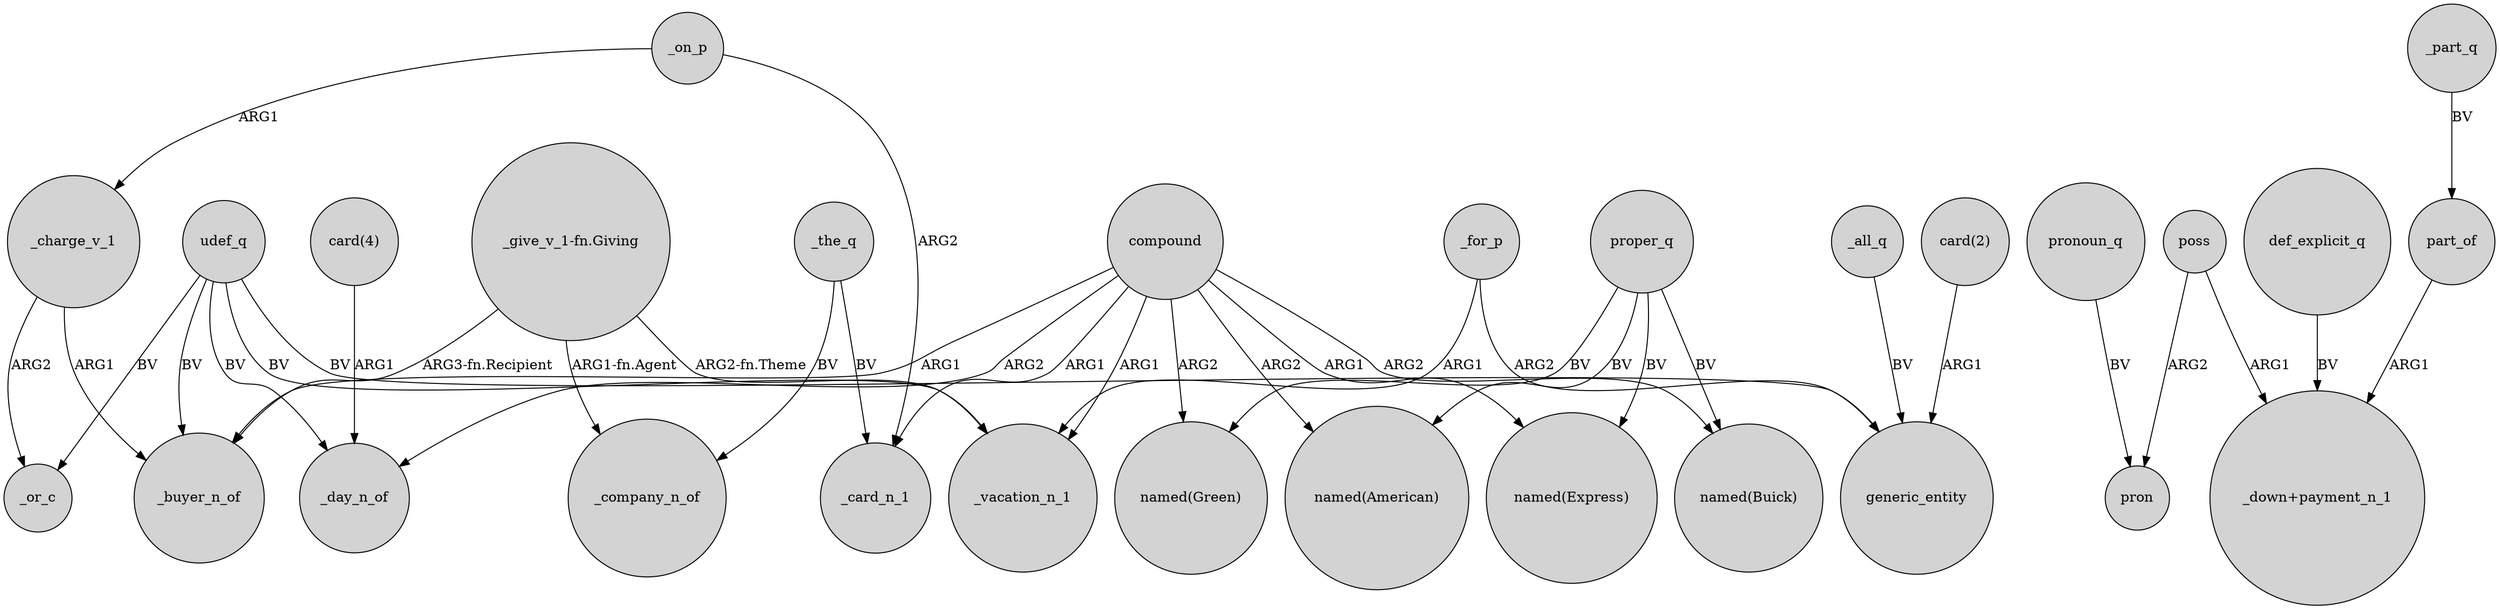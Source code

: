 digraph {
	node [shape=circle style=filled]
	udef_q -> _vacation_n_1 [label=BV]
	compound -> _buyer_n_of [label=ARG1]
	udef_q -> generic_entity [label=BV]
	poss -> pron [label=ARG2]
	compound -> "named(Green)" [label=ARG2]
	proper_q -> "named(American)" [label=BV]
	udef_q -> _buyer_n_of [label=BV]
	part_of -> "_down+payment_n_1" [label=ARG1]
	proper_q -> "named(Express)" [label=BV]
	_on_p -> _card_n_1 [label=ARG2]
	_for_p -> generic_entity [label=ARG2]
	compound -> _day_n_of [label=ARG2]
	compound -> "named(Buick)" [label=ARG2]
	_charge_v_1 -> _buyer_n_of [label=ARG1]
	compound -> "named(Express)" [label=ARG1]
	udef_q -> _day_n_of [label=BV]
	"card(4)" -> _day_n_of [label=ARG1]
	"_give_v_1-fn.Giving" -> _company_n_of [label="ARG1-fn.Agent"]
	compound -> _vacation_n_1 [label=ARG1]
	udef_q -> _or_c [label=BV]
	_the_q -> _card_n_1 [label=BV]
	compound -> "named(American)" [label=ARG2]
	_the_q -> _company_n_of [label=BV]
	_part_q -> part_of [label=BV]
	proper_q -> "named(Buick)" [label=BV]
	_all_q -> generic_entity [label=BV]
	pronoun_q -> pron [label=BV]
	compound -> _card_n_1 [label=ARG1]
	_on_p -> _charge_v_1 [label=ARG1]
	_charge_v_1 -> _or_c [label=ARG2]
	proper_q -> "named(Green)" [label=BV]
	poss -> "_down+payment_n_1" [label=ARG1]
	_for_p -> _vacation_n_1 [label=ARG1]
	"_give_v_1-fn.Giving" -> _buyer_n_of [label="ARG3-fn.Recipient"]
	"_give_v_1-fn.Giving" -> _vacation_n_1 [label="ARG2-fn.Theme"]
	"card(2)" -> generic_entity [label=ARG1]
	def_explicit_q -> "_down+payment_n_1" [label=BV]
}
